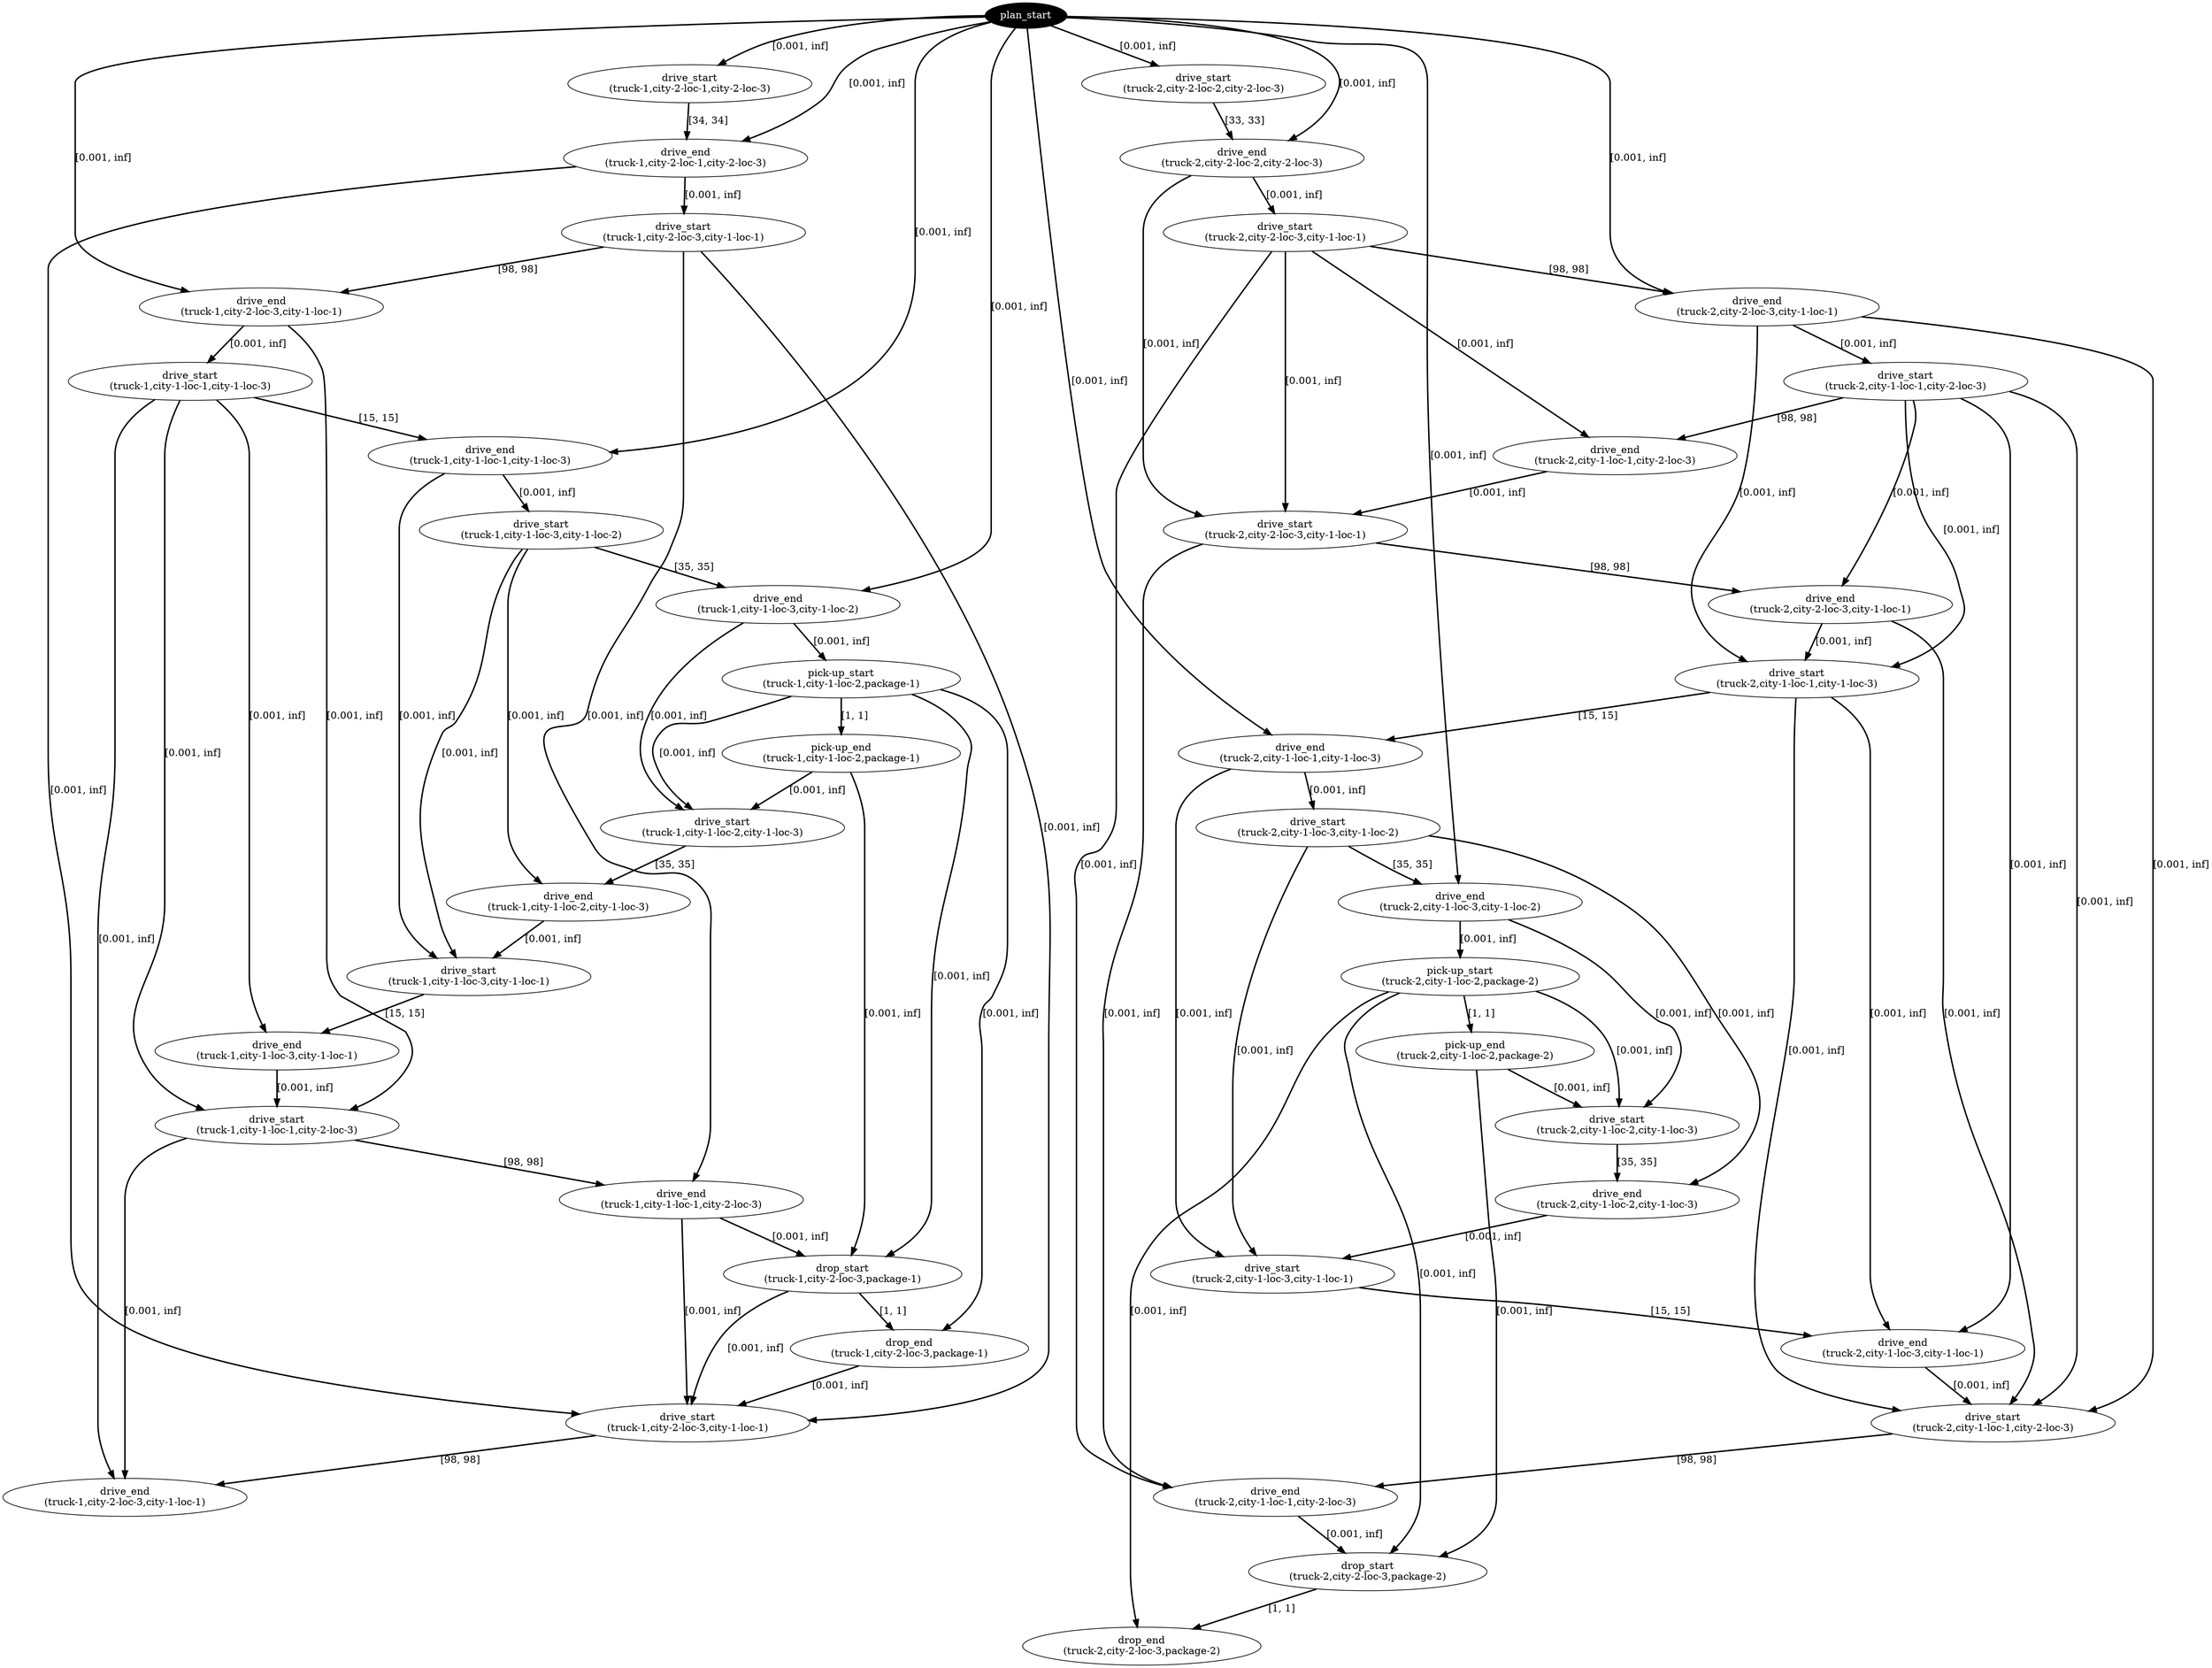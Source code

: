 digraph plan {
0[ label="plan_start",style=filled,fillcolor=black,fontcolor=white];
1[ label="drive_start
(truck-2,city-2-loc-2,city-2-loc-3)"];
2[ label="drive_end
(truck-2,city-2-loc-2,city-2-loc-3)"];
3[ label="drive_start
(truck-1,city-2-loc-1,city-2-loc-3)"];
4[ label="drive_end
(truck-1,city-2-loc-1,city-2-loc-3)"];
5[ label="drive_start
(truck-2,city-2-loc-3,city-1-loc-1)"];
6[ label="drive_end
(truck-2,city-2-loc-3,city-1-loc-1)"];
7[ label="drive_start
(truck-1,city-2-loc-3,city-1-loc-1)"];
8[ label="drive_end
(truck-1,city-2-loc-3,city-1-loc-1)"];
9[ label="drive_start
(truck-2,city-1-loc-1,city-2-loc-3)"];
10[ label="drive_end
(truck-2,city-1-loc-1,city-2-loc-3)"];
11[ label="drive_start
(truck-1,city-1-loc-1,city-1-loc-3)"];
12[ label="drive_end
(truck-1,city-1-loc-1,city-1-loc-3)"];
13[ label="drive_start
(truck-1,city-1-loc-3,city-1-loc-2)"];
14[ label="drive_end
(truck-1,city-1-loc-3,city-1-loc-2)"];
15[ label="pick-up_start
(truck-1,city-1-loc-2,package-1)"];
16[ label="pick-up_end
(truck-1,city-1-loc-2,package-1)"];
17[ label="drive_start
(truck-1,city-1-loc-2,city-1-loc-3)"];
18[ label="drive_end
(truck-1,city-1-loc-2,city-1-loc-3)"];
19[ label="drive_start
(truck-1,city-1-loc-3,city-1-loc-1)"];
20[ label="drive_end
(truck-1,city-1-loc-3,city-1-loc-1)"];
21[ label="drive_start
(truck-2,city-2-loc-3,city-1-loc-1)"];
22[ label="drive_end
(truck-2,city-2-loc-3,city-1-loc-1)"];
23[ label="drive_start
(truck-1,city-1-loc-1,city-2-loc-3)"];
24[ label="drive_end
(truck-1,city-1-loc-1,city-2-loc-3)"];
25[ label="drive_start
(truck-2,city-1-loc-1,city-1-loc-3)"];
26[ label="drive_end
(truck-2,city-1-loc-1,city-1-loc-3)"];
27[ label="drop_start
(truck-1,city-2-loc-3,package-1)"];
28[ label="drop_end
(truck-1,city-2-loc-3,package-1)"];
29[ label="drive_start
(truck-1,city-2-loc-3,city-1-loc-1)"];
30[ label="drive_end
(truck-1,city-2-loc-3,city-1-loc-1)"];
31[ label="drive_start
(truck-2,city-1-loc-3,city-1-loc-2)"];
32[ label="drive_end
(truck-2,city-1-loc-3,city-1-loc-2)"];
33[ label="pick-up_start
(truck-2,city-1-loc-2,package-2)"];
34[ label="pick-up_end
(truck-2,city-1-loc-2,package-2)"];
35[ label="drive_start
(truck-2,city-1-loc-2,city-1-loc-3)"];
36[ label="drive_end
(truck-2,city-1-loc-2,city-1-loc-3)"];
37[ label="drive_start
(truck-2,city-1-loc-3,city-1-loc-1)"];
38[ label="drive_end
(truck-2,city-1-loc-3,city-1-loc-1)"];
39[ label="drive_start
(truck-2,city-1-loc-1,city-2-loc-3)"];
40[ label="drive_end
(truck-2,city-1-loc-1,city-2-loc-3)"];
41[ label="drop_start
(truck-2,city-2-loc-3,package-2)"];
42[ label="drop_end
(truck-2,city-2-loc-3,package-2)"];
"0" -> "1" [ label="[0.001, inf]" , penwidth=2, color="black"]
"0" -> "3" [ label="[0.001, inf]" , penwidth=2, color="black"]
"1" -> "2" [ label="[33, 33]" , penwidth=2, color="black"]
"0" -> "2" [ label="[0.001, inf]" , penwidth=2, color="black"]
"2" -> "5" [ label="[0.001, inf]" , penwidth=2, color="black"]
"3" -> "4" [ label="[34, 34]" , penwidth=2, color="black"]
"0" -> "4" [ label="[0.001, inf]" , penwidth=2, color="black"]
"4" -> "7" [ label="[0.001, inf]" , penwidth=2, color="black"]
"5" -> "6" [ label="[98, 98]" , penwidth=2, color="black"]
"0" -> "6" [ label="[0.001, inf]" , penwidth=2, color="black"]
"6" -> "9" [ label="[0.001, inf]" , penwidth=2, color="black"]
"7" -> "8" [ label="[98, 98]" , penwidth=2, color="black"]
"0" -> "8" [ label="[0.001, inf]" , penwidth=2, color="black"]
"8" -> "11" [ label="[0.001, inf]" , penwidth=2, color="black"]
"11" -> "12" [ label="[15, 15]" , penwidth=2, color="black"]
"0" -> "12" [ label="[0.001, inf]" , penwidth=2, color="black"]
"12" -> "13" [ label="[0.001, inf]" , penwidth=2, color="black"]
"13" -> "14" [ label="[35, 35]" , penwidth=2, color="black"]
"0" -> "14" [ label="[0.001, inf]" , penwidth=2, color="black"]
"14" -> "15" [ label="[0.001, inf]" , penwidth=2, color="black"]
"15" -> "16" [ label="[1, 1]" , penwidth=2, color="black"]
"14" -> "17" [ label="[0.001, inf]" , penwidth=2, color="black"]
"16" -> "17" [ label="[0.001, inf]" , penwidth=2, color="black"]
"15" -> "17" [ label="[0.001, inf]" , penwidth=2, color="black"]
"17" -> "18" [ label="[35, 35]" , penwidth=2, color="black"]
"13" -> "18" [ label="[0.001, inf]" , penwidth=2, color="black"]
"18" -> "19" [ label="[0.001, inf]" , penwidth=2, color="black"]
"13" -> "19" [ label="[0.001, inf]" , penwidth=2, color="black"]
"12" -> "19" [ label="[0.001, inf]" , penwidth=2, color="black"]
"9" -> "10" [ label="[98, 98]" , penwidth=2, color="black"]
"5" -> "10" [ label="[0.001, inf]" , penwidth=2, color="black"]
"10" -> "21" [ label="[0.001, inf]" , penwidth=2, color="black"]
"5" -> "21" [ label="[0.001, inf]" , penwidth=2, color="black"]
"2" -> "21" [ label="[0.001, inf]" , penwidth=2, color="black"]
"19" -> "20" [ label="[15, 15]" , penwidth=2, color="black"]
"11" -> "20" [ label="[0.001, inf]" , penwidth=2, color="black"]
"20" -> "23" [ label="[0.001, inf]" , penwidth=2, color="black"]
"11" -> "23" [ label="[0.001, inf]" , penwidth=2, color="black"]
"8" -> "23" [ label="[0.001, inf]" , penwidth=2, color="black"]
"21" -> "22" [ label="[98, 98]" , penwidth=2, color="black"]
"9" -> "22" [ label="[0.001, inf]" , penwidth=2, color="black"]
"22" -> "25" [ label="[0.001, inf]" , penwidth=2, color="black"]
"9" -> "25" [ label="[0.001, inf]" , penwidth=2, color="black"]
"6" -> "25" [ label="[0.001, inf]" , penwidth=2, color="black"]
"23" -> "24" [ label="[98, 98]" , penwidth=2, color="black"]
"7" -> "24" [ label="[0.001, inf]" , penwidth=2, color="black"]
"24" -> "27" [ label="[0.001, inf]" , penwidth=2, color="black"]
"16" -> "27" [ label="[0.001, inf]" , penwidth=2, color="black"]
"15" -> "27" [ label="[0.001, inf]" , penwidth=2, color="black"]
"27" -> "28" [ label="[1, 1]" , penwidth=2, color="black"]
"15" -> "28" [ label="[0.001, inf]" , penwidth=2, color="black"]
"24" -> "29" [ label="[0.001, inf]" , penwidth=2, color="black"]
"28" -> "29" [ label="[0.001, inf]" , penwidth=2, color="black"]
"27" -> "29" [ label="[0.001, inf]" , penwidth=2, color="black"]
"7" -> "29" [ label="[0.001, inf]" , penwidth=2, color="black"]
"4" -> "29" [ label="[0.001, inf]" , penwidth=2, color="black"]
"25" -> "26" [ label="[15, 15]" , penwidth=2, color="black"]
"0" -> "26" [ label="[0.001, inf]" , penwidth=2, color="black"]
"26" -> "31" [ label="[0.001, inf]" , penwidth=2, color="black"]
"31" -> "32" [ label="[35, 35]" , penwidth=2, color="black"]
"0" -> "32" [ label="[0.001, inf]" , penwidth=2, color="black"]
"32" -> "33" [ label="[0.001, inf]" , penwidth=2, color="black"]
"33" -> "34" [ label="[1, 1]" , penwidth=2, color="black"]
"32" -> "35" [ label="[0.001, inf]" , penwidth=2, color="black"]
"34" -> "35" [ label="[0.001, inf]" , penwidth=2, color="black"]
"33" -> "35" [ label="[0.001, inf]" , penwidth=2, color="black"]
"35" -> "36" [ label="[35, 35]" , penwidth=2, color="black"]
"31" -> "36" [ label="[0.001, inf]" , penwidth=2, color="black"]
"36" -> "37" [ label="[0.001, inf]" , penwidth=2, color="black"]
"31" -> "37" [ label="[0.001, inf]" , penwidth=2, color="black"]
"26" -> "37" [ label="[0.001, inf]" , penwidth=2, color="black"]
"37" -> "38" [ label="[15, 15]" , penwidth=2, color="black"]
"25" -> "38" [ label="[0.001, inf]" , penwidth=2, color="black"]
"9" -> "38" [ label="[0.001, inf]" , penwidth=2, color="black"]
"38" -> "39" [ label="[0.001, inf]" , penwidth=2, color="black"]
"25" -> "39" [ label="[0.001, inf]" , penwidth=2, color="black"]
"22" -> "39" [ label="[0.001, inf]" , penwidth=2, color="black"]
"9" -> "39" [ label="[0.001, inf]" , penwidth=2, color="black"]
"6" -> "39" [ label="[0.001, inf]" , penwidth=2, color="black"]
"29" -> "30" [ label="[98, 98]" , penwidth=2, color="black"]
"23" -> "30" [ label="[0.001, inf]" , penwidth=2, color="black"]
"11" -> "30" [ label="[0.001, inf]" , penwidth=2, color="black"]
"39" -> "40" [ label="[98, 98]" , penwidth=2, color="black"]
"21" -> "40" [ label="[0.001, inf]" , penwidth=2, color="black"]
"5" -> "40" [ label="[0.001, inf]" , penwidth=2, color="black"]
"40" -> "41" [ label="[0.001, inf]" , penwidth=2, color="black"]
"34" -> "41" [ label="[0.001, inf]" , penwidth=2, color="black"]
"33" -> "41" [ label="[0.001, inf]" , penwidth=2, color="black"]
"41" -> "42" [ label="[1, 1]" , penwidth=2, color="black"]
"33" -> "42" [ label="[0.001, inf]" , penwidth=2, color="black"]
}
